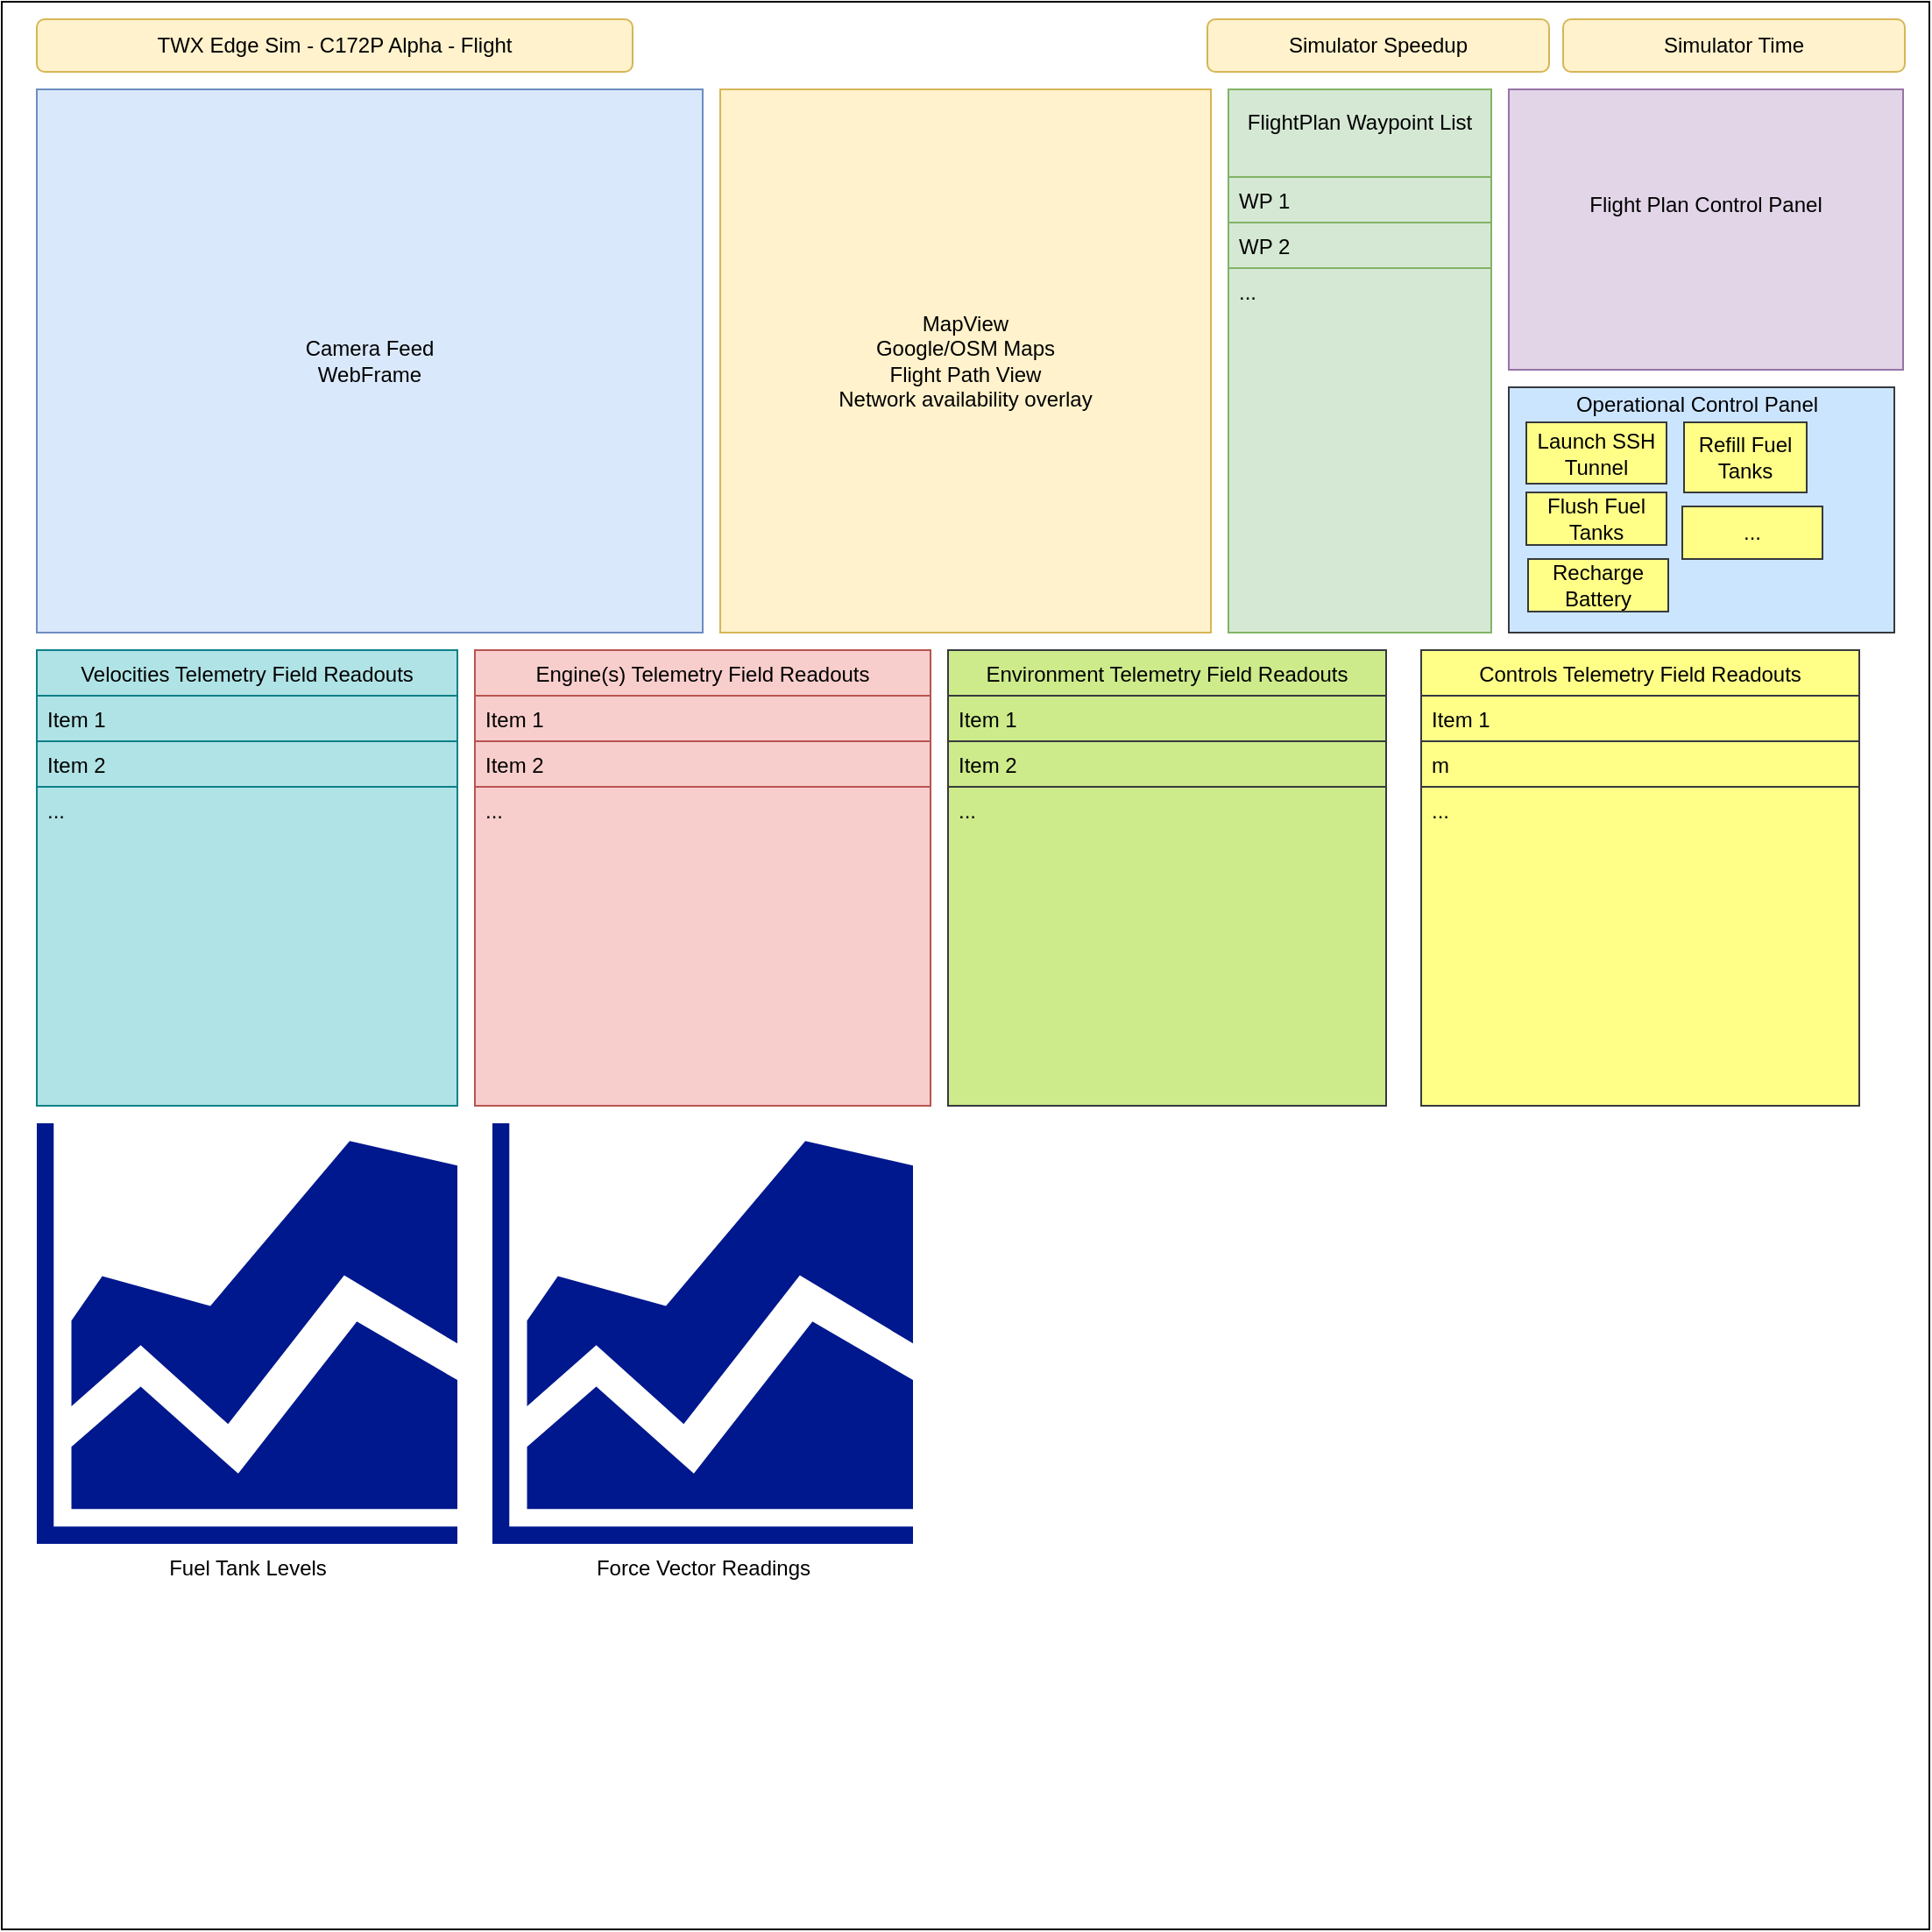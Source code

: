 <mxfile version="20.5.3" type="device"><diagram id="L8YGs9HBqciF02C56kDD" name="Page-1"><mxGraphModel dx="1422" dy="719" grid="1" gridSize="10" guides="1" tooltips="1" connect="1" arrows="1" fold="1" page="1" pageScale="1" pageWidth="1100" pageHeight="850" math="0" shadow="0"><root><mxCell id="0"/><mxCell id="1" parent="0"/><mxCell id="ECb0sxba5fKMDLNTk1yV-1" value="" style="whiteSpace=wrap;html=1;aspect=fixed;" parent="1" vertex="1"><mxGeometry width="1100" height="1100" as="geometry"/></mxCell><mxCell id="ECb0sxba5fKMDLNTk1yV-32" value="&lt;div&gt;&lt;br&gt;&lt;/div&gt;" style="rounded=0;whiteSpace=wrap;html=1;fillColor=#cce5ff;strokeColor=#36393d;" parent="1" vertex="1"><mxGeometry x="860" y="220" width="220" height="140" as="geometry"/></mxCell><mxCell id="ECb0sxba5fKMDLNTk1yV-3" value="&lt;div&gt;Camera Feed&lt;/div&gt;&lt;div&gt;WebFrame&lt;br&gt;&lt;/div&gt;" style="rounded=0;whiteSpace=wrap;html=1;fillColor=#dae8fc;strokeColor=#6c8ebf;" parent="1" vertex="1"><mxGeometry x="20" y="50" width="380" height="310" as="geometry"/></mxCell><mxCell id="ECb0sxba5fKMDLNTk1yV-4" value="FlightPlan Waypoint List&#xA;" style="swimlane;fontStyle=0;childLayout=stackLayout;horizontal=1;startSize=50;fillColor=#d5e8d4;horizontalStack=0;resizeParent=1;resizeParentMax=0;resizeLast=0;collapsible=1;marginBottom=0;strokeColor=#82b366;" parent="1" vertex="1"><mxGeometry x="700" y="50" width="150" height="310" as="geometry"/></mxCell><mxCell id="ECb0sxba5fKMDLNTk1yV-5" value="WP 1" style="text;strokeColor=#82b366;fillColor=#d5e8d4;align=left;verticalAlign=top;spacingLeft=4;spacingRight=4;overflow=hidden;rotatable=0;points=[[0,0.5],[1,0.5]];portConstraint=eastwest;" parent="ECb0sxba5fKMDLNTk1yV-4" vertex="1"><mxGeometry y="50" width="150" height="26" as="geometry"/></mxCell><mxCell id="ECb0sxba5fKMDLNTk1yV-6" value="WP 2" style="text;strokeColor=#82b366;fillColor=#d5e8d4;align=left;verticalAlign=top;spacingLeft=4;spacingRight=4;overflow=hidden;rotatable=0;points=[[0,0.5],[1,0.5]];portConstraint=eastwest;" parent="ECb0sxba5fKMDLNTk1yV-4" vertex="1"><mxGeometry y="76" width="150" height="26" as="geometry"/></mxCell><mxCell id="ECb0sxba5fKMDLNTk1yV-7" value="..." style="text;strokeColor=#82b366;fillColor=#d5e8d4;align=left;verticalAlign=top;spacingLeft=4;spacingRight=4;overflow=hidden;rotatable=0;points=[[0,0.5],[1,0.5]];portConstraint=eastwest;" parent="ECb0sxba5fKMDLNTk1yV-4" vertex="1"><mxGeometry y="102" width="150" height="208" as="geometry"/></mxCell><mxCell id="ECb0sxba5fKMDLNTk1yV-8" value="Fuel Tank Levels" style="sketch=0;aspect=fixed;pointerEvents=1;shadow=0;dashed=0;html=1;strokeColor=none;labelPosition=center;verticalLabelPosition=bottom;verticalAlign=top;align=center;fillColor=#00188D;shape=mxgraph.mscae.general.graph" parent="1" vertex="1"><mxGeometry x="20" y="640" width="240" height="240" as="geometry"/></mxCell><mxCell id="ECb0sxba5fKMDLNTk1yV-9" value="&lt;div&gt;MapView&lt;br&gt;&lt;/div&gt;&lt;div&gt;Google/OSM Maps&lt;/div&gt;&lt;div&gt;Flight Path View&lt;/div&gt;&lt;div&gt;Network availability overlay&lt;br&gt;&lt;/div&gt;" style="rounded=0;whiteSpace=wrap;html=1;fillColor=#fff2cc;strokeColor=#d6b656;" parent="1" vertex="1"><mxGeometry x="410" y="50" width="280" height="310" as="geometry"/></mxCell><mxCell id="ECb0sxba5fKMDLNTk1yV-12" value="&lt;div&gt;Flight Plan Control Panel&lt;/div&gt;&lt;div&gt;&lt;br&gt;&lt;/div&gt;&lt;div&gt;&lt;br&gt;&lt;/div&gt;" style="rounded=0;whiteSpace=wrap;html=1;fillColor=#e1d5e7;strokeColor=#9673a6;" parent="1" vertex="1"><mxGeometry x="860" y="50" width="225" height="160" as="geometry"/></mxCell><mxCell id="ECb0sxba5fKMDLNTk1yV-14" value="TWX Edge Sim - C172P Alpha - Flight" style="rounded=1;whiteSpace=wrap;html=1;fillColor=#fff2cc;strokeColor=#d6b656;" parent="1" vertex="1"><mxGeometry x="20" y="10" width="340" height="30" as="geometry"/></mxCell><mxCell id="ECb0sxba5fKMDLNTk1yV-16" value="Simulator Time" style="rounded=1;whiteSpace=wrap;html=1;fillColor=#fff2cc;strokeColor=#d6b656;" parent="1" vertex="1"><mxGeometry x="891" y="10" width="195" height="30" as="geometry"/></mxCell><mxCell id="ECb0sxba5fKMDLNTk1yV-18" value="Engine(s) Telemetry Field Readouts" style="swimlane;fontStyle=0;childLayout=stackLayout;horizontal=1;startSize=26;fillColor=#f8cecc;horizontalStack=0;resizeParent=1;resizeParentMax=0;resizeLast=0;collapsible=1;marginBottom=0;strokeColor=#b85450;" parent="1" vertex="1"><mxGeometry x="270" y="370" width="260" height="260" as="geometry"/></mxCell><mxCell id="ECb0sxba5fKMDLNTk1yV-19" value="Item 1" style="text;strokeColor=#b85450;fillColor=#f8cecc;align=left;verticalAlign=top;spacingLeft=4;spacingRight=4;overflow=hidden;rotatable=0;points=[[0,0.5],[1,0.5]];portConstraint=eastwest;" parent="ECb0sxba5fKMDLNTk1yV-18" vertex="1"><mxGeometry y="26" width="260" height="26" as="geometry"/></mxCell><mxCell id="ECb0sxba5fKMDLNTk1yV-20" value="Item 2" style="text;strokeColor=#b85450;fillColor=#f8cecc;align=left;verticalAlign=top;spacingLeft=4;spacingRight=4;overflow=hidden;rotatable=0;points=[[0,0.5],[1,0.5]];portConstraint=eastwest;" parent="ECb0sxba5fKMDLNTk1yV-18" vertex="1"><mxGeometry y="52" width="260" height="26" as="geometry"/></mxCell><mxCell id="ECb0sxba5fKMDLNTk1yV-21" value="..." style="text;strokeColor=#b85450;fillColor=#f8cecc;align=left;verticalAlign=top;spacingLeft=4;spacingRight=4;overflow=hidden;rotatable=0;points=[[0,0.5],[1,0.5]];portConstraint=eastwest;" parent="ECb0sxba5fKMDLNTk1yV-18" vertex="1"><mxGeometry y="78" width="260" height="182" as="geometry"/></mxCell><mxCell id="ECb0sxba5fKMDLNTk1yV-23" value="&lt;div&gt;Launch SSH&lt;/div&gt;&lt;div&gt;Tunnel&lt;br&gt;&lt;/div&gt;" style="rounded=0;whiteSpace=wrap;html=1;fillColor=#ffff88;strokeColor=#36393d;" parent="1" vertex="1"><mxGeometry x="870" y="240" width="80" height="35" as="geometry"/></mxCell><mxCell id="ECb0sxba5fKMDLNTk1yV-24" value="Force Vector Readings" style="sketch=0;aspect=fixed;pointerEvents=1;shadow=0;dashed=0;html=1;strokeColor=none;labelPosition=center;verticalLabelPosition=bottom;verticalAlign=top;align=center;fillColor=#00188D;shape=mxgraph.mscae.general.graph" parent="1" vertex="1"><mxGeometry x="280" y="640" width="240" height="240" as="geometry"/></mxCell><mxCell id="ECb0sxba5fKMDLNTk1yV-25" value="Environment Telemetry Field Readouts" style="swimlane;fontStyle=0;childLayout=stackLayout;horizontal=1;startSize=26;fillColor=#cdeb8b;horizontalStack=0;resizeParent=1;resizeParentMax=0;resizeLast=0;collapsible=1;marginBottom=0;strokeColor=#36393d;" parent="1" vertex="1"><mxGeometry x="540" y="370" width="250" height="260" as="geometry"/></mxCell><mxCell id="ECb0sxba5fKMDLNTk1yV-26" value="Item 1" style="text;strokeColor=#36393d;fillColor=#cdeb8b;align=left;verticalAlign=top;spacingLeft=4;spacingRight=4;overflow=hidden;rotatable=0;points=[[0,0.5],[1,0.5]];portConstraint=eastwest;" parent="ECb0sxba5fKMDLNTk1yV-25" vertex="1"><mxGeometry y="26" width="250" height="26" as="geometry"/></mxCell><mxCell id="ECb0sxba5fKMDLNTk1yV-27" value="Item 2" style="text;strokeColor=#36393d;fillColor=#cdeb8b;align=left;verticalAlign=top;spacingLeft=4;spacingRight=4;overflow=hidden;rotatable=0;points=[[0,0.5],[1,0.5]];portConstraint=eastwest;" parent="ECb0sxba5fKMDLNTk1yV-25" vertex="1"><mxGeometry y="52" width="250" height="26" as="geometry"/></mxCell><mxCell id="ECb0sxba5fKMDLNTk1yV-28" value="..." style="text;strokeColor=#36393d;fillColor=#cdeb8b;align=left;verticalAlign=top;spacingLeft=4;spacingRight=4;overflow=hidden;rotatable=0;points=[[0,0.5],[1,0.5]];portConstraint=eastwest;" parent="ECb0sxba5fKMDLNTk1yV-25" vertex="1"><mxGeometry y="78" width="250" height="182" as="geometry"/></mxCell><mxCell id="ECb0sxba5fKMDLNTk1yV-29" value="&lt;div&gt;Refill Fuel Tanks&lt;br&gt;&lt;/div&gt;" style="rounded=0;whiteSpace=wrap;html=1;fillColor=#ffff88;strokeColor=#36393d;" parent="1" vertex="1"><mxGeometry x="960" y="240" width="70" height="40" as="geometry"/></mxCell><mxCell id="ECb0sxba5fKMDLNTk1yV-30" value="&lt;div&gt;Flush Fuel Tanks&lt;br&gt;&lt;/div&gt;" style="rounded=0;whiteSpace=wrap;html=1;fillColor=#ffff88;strokeColor=#36393d;" parent="1" vertex="1"><mxGeometry x="870" y="280" width="80" height="30" as="geometry"/></mxCell><mxCell id="ECb0sxba5fKMDLNTk1yV-37" value="Operational Control Panel" style="text;html=1;strokeColor=none;fillColor=none;align=center;verticalAlign=middle;whiteSpace=wrap;rounded=0;" parent="1" vertex="1"><mxGeometry x="875" y="220" width="185" height="20" as="geometry"/></mxCell><mxCell id="ECb0sxba5fKMDLNTk1yV-38" value="&lt;div&gt;Recharge Battery&lt;br&gt;&lt;/div&gt;" style="rounded=0;whiteSpace=wrap;html=1;fillColor=#ffff88;strokeColor=#36393d;" parent="1" vertex="1"><mxGeometry x="871" y="318" width="80" height="30" as="geometry"/></mxCell><mxCell id="ECb0sxba5fKMDLNTk1yV-39" value="&lt;div&gt;...&lt;br&gt;&lt;/div&gt;" style="rounded=0;whiteSpace=wrap;html=1;fillColor=#ffff88;strokeColor=#36393d;" parent="1" vertex="1"><mxGeometry x="959" y="288" width="80" height="30" as="geometry"/></mxCell><mxCell id="SmGNzVKFEekzAb3h2Bru-1" value="Simulator Speedup" style="rounded=1;whiteSpace=wrap;html=1;fillColor=#fff2cc;strokeColor=#d6b656;" parent="1" vertex="1"><mxGeometry x="688" y="10" width="195" height="30" as="geometry"/></mxCell><mxCell id="vuT-h-xDOM4aRujqI1Je-1" value="Velocities Telemetry Field Readouts" style="swimlane;fontStyle=0;childLayout=stackLayout;horizontal=1;startSize=26;fillColor=#b0e3e6;horizontalStack=0;resizeParent=1;resizeParentMax=0;resizeLast=0;collapsible=1;marginBottom=0;strokeColor=#0e8088;" vertex="1" parent="1"><mxGeometry x="20" y="370" width="240" height="260" as="geometry"/></mxCell><mxCell id="vuT-h-xDOM4aRujqI1Je-2" value="Item 1" style="text;strokeColor=#0e8088;fillColor=#b0e3e6;align=left;verticalAlign=top;spacingLeft=4;spacingRight=4;overflow=hidden;rotatable=0;points=[[0,0.5],[1,0.5]];portConstraint=eastwest;" vertex="1" parent="vuT-h-xDOM4aRujqI1Je-1"><mxGeometry y="26" width="240" height="26" as="geometry"/></mxCell><mxCell id="vuT-h-xDOM4aRujqI1Je-3" value="Item 2" style="text;strokeColor=#0e8088;fillColor=#b0e3e6;align=left;verticalAlign=top;spacingLeft=4;spacingRight=4;overflow=hidden;rotatable=0;points=[[0,0.5],[1,0.5]];portConstraint=eastwest;" vertex="1" parent="vuT-h-xDOM4aRujqI1Je-1"><mxGeometry y="52" width="240" height="26" as="geometry"/></mxCell><mxCell id="vuT-h-xDOM4aRujqI1Je-4" value="..." style="text;strokeColor=#0e8088;fillColor=#b0e3e6;align=left;verticalAlign=top;spacingLeft=4;spacingRight=4;overflow=hidden;rotatable=0;points=[[0,0.5],[1,0.5]];portConstraint=eastwest;" vertex="1" parent="vuT-h-xDOM4aRujqI1Je-1"><mxGeometry y="78" width="240" height="182" as="geometry"/></mxCell><mxCell id="vuT-h-xDOM4aRujqI1Je-5" value="Controls Telemetry Field Readouts" style="swimlane;fontStyle=0;childLayout=stackLayout;horizontal=1;startSize=26;fillColor=#ffff88;horizontalStack=0;resizeParent=1;resizeParentMax=0;resizeLast=0;collapsible=1;marginBottom=0;strokeColor=#36393d;" vertex="1" parent="1"><mxGeometry x="810" y="370" width="250" height="260" as="geometry"/></mxCell><mxCell id="vuT-h-xDOM4aRujqI1Je-6" value="Item 1" style="text;strokeColor=#36393d;fillColor=#ffff88;align=left;verticalAlign=top;spacingLeft=4;spacingRight=4;overflow=hidden;rotatable=0;points=[[0,0.5],[1,0.5]];portConstraint=eastwest;" vertex="1" parent="vuT-h-xDOM4aRujqI1Je-5"><mxGeometry y="26" width="250" height="26" as="geometry"/></mxCell><mxCell id="vuT-h-xDOM4aRujqI1Je-7" value="m" style="text;strokeColor=#36393d;fillColor=#ffff88;align=left;verticalAlign=top;spacingLeft=4;spacingRight=4;overflow=hidden;rotatable=0;points=[[0,0.5],[1,0.5]];portConstraint=eastwest;" vertex="1" parent="vuT-h-xDOM4aRujqI1Je-5"><mxGeometry y="52" width="250" height="26" as="geometry"/></mxCell><mxCell id="vuT-h-xDOM4aRujqI1Je-8" value="..." style="text;strokeColor=#36393d;fillColor=#ffff88;align=left;verticalAlign=top;spacingLeft=4;spacingRight=4;overflow=hidden;rotatable=0;points=[[0,0.5],[1,0.5]];portConstraint=eastwest;" vertex="1" parent="vuT-h-xDOM4aRujqI1Je-5"><mxGeometry y="78" width="250" height="182" as="geometry"/></mxCell></root></mxGraphModel></diagram></mxfile>